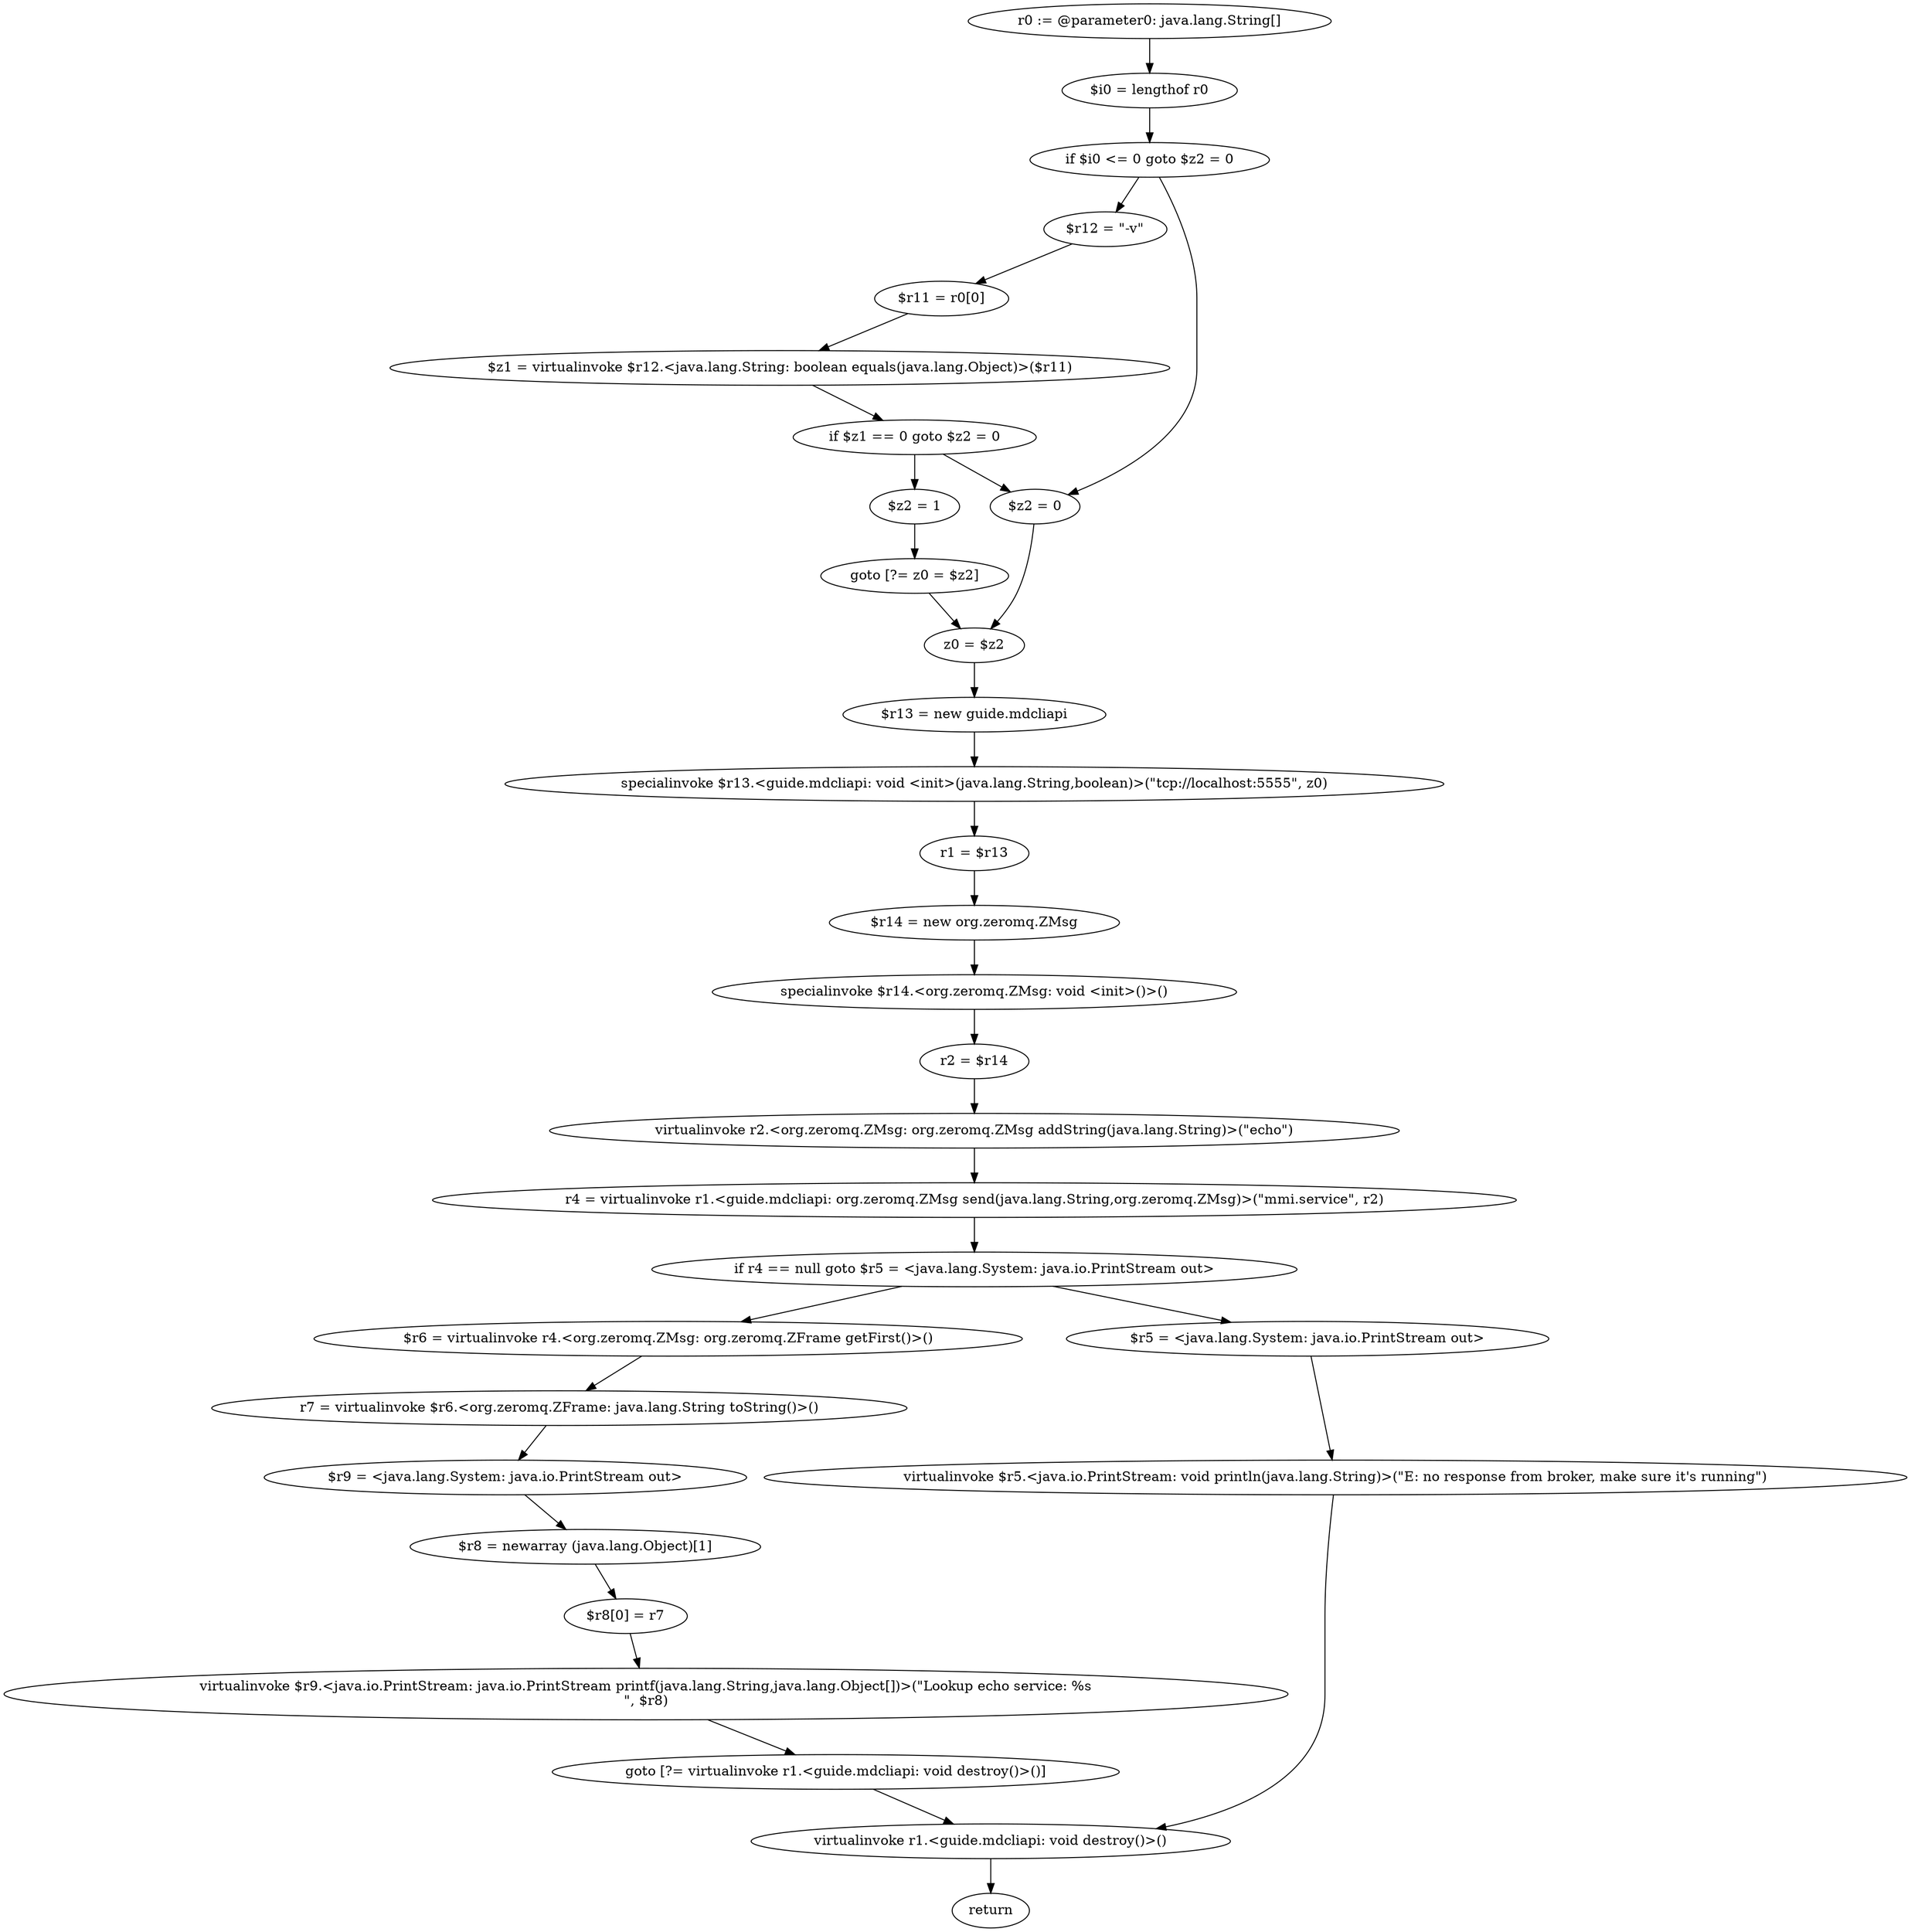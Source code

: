 digraph "unitGraph" {
    "r0 := @parameter0: java.lang.String[]"
    "$i0 = lengthof r0"
    "if $i0 <= 0 goto $z2 = 0"
    "$r12 = \"-v\""
    "$r11 = r0[0]"
    "$z1 = virtualinvoke $r12.<java.lang.String: boolean equals(java.lang.Object)>($r11)"
    "if $z1 == 0 goto $z2 = 0"
    "$z2 = 1"
    "goto [?= z0 = $z2]"
    "$z2 = 0"
    "z0 = $z2"
    "$r13 = new guide.mdcliapi"
    "specialinvoke $r13.<guide.mdcliapi: void <init>(java.lang.String,boolean)>(\"tcp://localhost:5555\", z0)"
    "r1 = $r13"
    "$r14 = new org.zeromq.ZMsg"
    "specialinvoke $r14.<org.zeromq.ZMsg: void <init>()>()"
    "r2 = $r14"
    "virtualinvoke r2.<org.zeromq.ZMsg: org.zeromq.ZMsg addString(java.lang.String)>(\"echo\")"
    "r4 = virtualinvoke r1.<guide.mdcliapi: org.zeromq.ZMsg send(java.lang.String,org.zeromq.ZMsg)>(\"mmi.service\", r2)"
    "if r4 == null goto $r5 = <java.lang.System: java.io.PrintStream out>"
    "$r6 = virtualinvoke r4.<org.zeromq.ZMsg: org.zeromq.ZFrame getFirst()>()"
    "r7 = virtualinvoke $r6.<org.zeromq.ZFrame: java.lang.String toString()>()"
    "$r9 = <java.lang.System: java.io.PrintStream out>"
    "$r8 = newarray (java.lang.Object)[1]"
    "$r8[0] = r7"
    "virtualinvoke $r9.<java.io.PrintStream: java.io.PrintStream printf(java.lang.String,java.lang.Object[])>(\"Lookup echo service: %s\n\", $r8)"
    "goto [?= virtualinvoke r1.<guide.mdcliapi: void destroy()>()]"
    "$r5 = <java.lang.System: java.io.PrintStream out>"
    "virtualinvoke $r5.<java.io.PrintStream: void println(java.lang.String)>(\"E: no response from broker, make sure it\'s running\")"
    "virtualinvoke r1.<guide.mdcliapi: void destroy()>()"
    "return"
    "r0 := @parameter0: java.lang.String[]"->"$i0 = lengthof r0";
    "$i0 = lengthof r0"->"if $i0 <= 0 goto $z2 = 0";
    "if $i0 <= 0 goto $z2 = 0"->"$r12 = \"-v\"";
    "if $i0 <= 0 goto $z2 = 0"->"$z2 = 0";
    "$r12 = \"-v\""->"$r11 = r0[0]";
    "$r11 = r0[0]"->"$z1 = virtualinvoke $r12.<java.lang.String: boolean equals(java.lang.Object)>($r11)";
    "$z1 = virtualinvoke $r12.<java.lang.String: boolean equals(java.lang.Object)>($r11)"->"if $z1 == 0 goto $z2 = 0";
    "if $z1 == 0 goto $z2 = 0"->"$z2 = 1";
    "if $z1 == 0 goto $z2 = 0"->"$z2 = 0";
    "$z2 = 1"->"goto [?= z0 = $z2]";
    "goto [?= z0 = $z2]"->"z0 = $z2";
    "$z2 = 0"->"z0 = $z2";
    "z0 = $z2"->"$r13 = new guide.mdcliapi";
    "$r13 = new guide.mdcliapi"->"specialinvoke $r13.<guide.mdcliapi: void <init>(java.lang.String,boolean)>(\"tcp://localhost:5555\", z0)";
    "specialinvoke $r13.<guide.mdcliapi: void <init>(java.lang.String,boolean)>(\"tcp://localhost:5555\", z0)"->"r1 = $r13";
    "r1 = $r13"->"$r14 = new org.zeromq.ZMsg";
    "$r14 = new org.zeromq.ZMsg"->"specialinvoke $r14.<org.zeromq.ZMsg: void <init>()>()";
    "specialinvoke $r14.<org.zeromq.ZMsg: void <init>()>()"->"r2 = $r14";
    "r2 = $r14"->"virtualinvoke r2.<org.zeromq.ZMsg: org.zeromq.ZMsg addString(java.lang.String)>(\"echo\")";
    "virtualinvoke r2.<org.zeromq.ZMsg: org.zeromq.ZMsg addString(java.lang.String)>(\"echo\")"->"r4 = virtualinvoke r1.<guide.mdcliapi: org.zeromq.ZMsg send(java.lang.String,org.zeromq.ZMsg)>(\"mmi.service\", r2)";
    "r4 = virtualinvoke r1.<guide.mdcliapi: org.zeromq.ZMsg send(java.lang.String,org.zeromq.ZMsg)>(\"mmi.service\", r2)"->"if r4 == null goto $r5 = <java.lang.System: java.io.PrintStream out>";
    "if r4 == null goto $r5 = <java.lang.System: java.io.PrintStream out>"->"$r6 = virtualinvoke r4.<org.zeromq.ZMsg: org.zeromq.ZFrame getFirst()>()";
    "if r4 == null goto $r5 = <java.lang.System: java.io.PrintStream out>"->"$r5 = <java.lang.System: java.io.PrintStream out>";
    "$r6 = virtualinvoke r4.<org.zeromq.ZMsg: org.zeromq.ZFrame getFirst()>()"->"r7 = virtualinvoke $r6.<org.zeromq.ZFrame: java.lang.String toString()>()";
    "r7 = virtualinvoke $r6.<org.zeromq.ZFrame: java.lang.String toString()>()"->"$r9 = <java.lang.System: java.io.PrintStream out>";
    "$r9 = <java.lang.System: java.io.PrintStream out>"->"$r8 = newarray (java.lang.Object)[1]";
    "$r8 = newarray (java.lang.Object)[1]"->"$r8[0] = r7";
    "$r8[0] = r7"->"virtualinvoke $r9.<java.io.PrintStream: java.io.PrintStream printf(java.lang.String,java.lang.Object[])>(\"Lookup echo service: %s\n\", $r8)";
    "virtualinvoke $r9.<java.io.PrintStream: java.io.PrintStream printf(java.lang.String,java.lang.Object[])>(\"Lookup echo service: %s\n\", $r8)"->"goto [?= virtualinvoke r1.<guide.mdcliapi: void destroy()>()]";
    "goto [?= virtualinvoke r1.<guide.mdcliapi: void destroy()>()]"->"virtualinvoke r1.<guide.mdcliapi: void destroy()>()";
    "$r5 = <java.lang.System: java.io.PrintStream out>"->"virtualinvoke $r5.<java.io.PrintStream: void println(java.lang.String)>(\"E: no response from broker, make sure it\'s running\")";
    "virtualinvoke $r5.<java.io.PrintStream: void println(java.lang.String)>(\"E: no response from broker, make sure it\'s running\")"->"virtualinvoke r1.<guide.mdcliapi: void destroy()>()";
    "virtualinvoke r1.<guide.mdcliapi: void destroy()>()"->"return";
}
